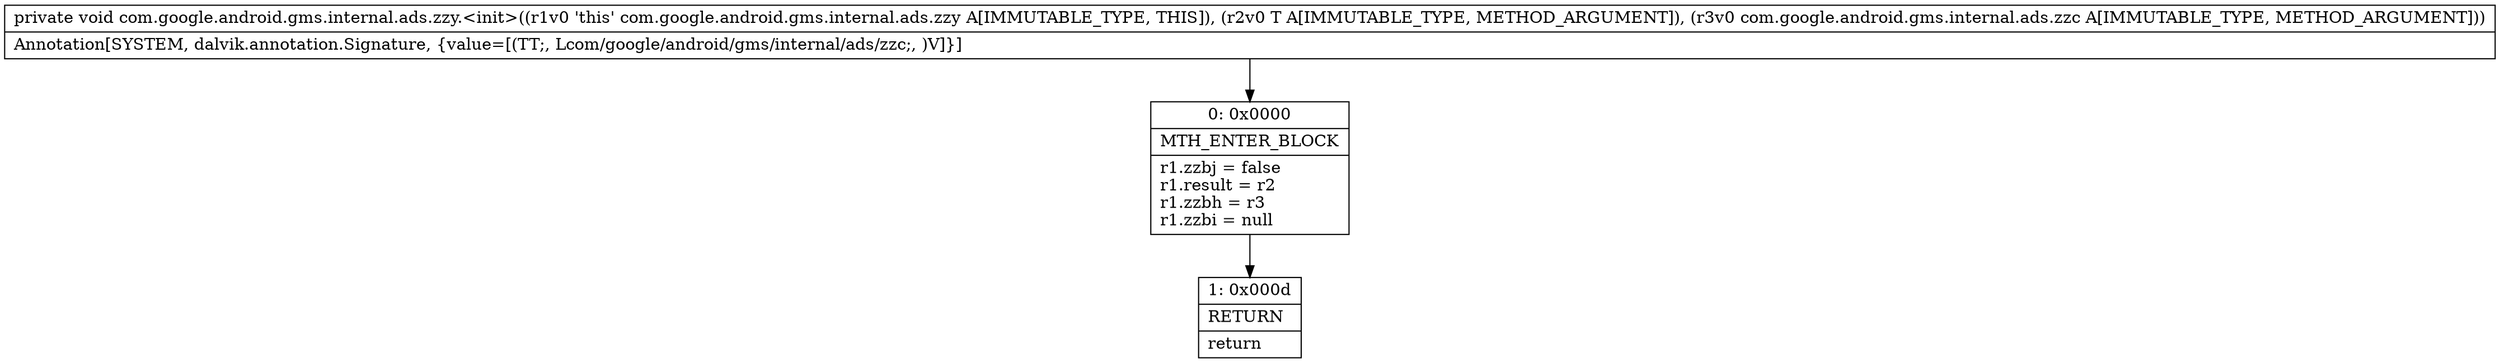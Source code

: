 digraph "CFG forcom.google.android.gms.internal.ads.zzy.\<init\>(Ljava\/lang\/Object;Lcom\/google\/android\/gms\/internal\/ads\/zzc;)V" {
Node_0 [shape=record,label="{0\:\ 0x0000|MTH_ENTER_BLOCK\l|r1.zzbj = false\lr1.result = r2\lr1.zzbh = r3\lr1.zzbi = null\l}"];
Node_1 [shape=record,label="{1\:\ 0x000d|RETURN\l|return\l}"];
MethodNode[shape=record,label="{private void com.google.android.gms.internal.ads.zzy.\<init\>((r1v0 'this' com.google.android.gms.internal.ads.zzy A[IMMUTABLE_TYPE, THIS]), (r2v0 T A[IMMUTABLE_TYPE, METHOD_ARGUMENT]), (r3v0 com.google.android.gms.internal.ads.zzc A[IMMUTABLE_TYPE, METHOD_ARGUMENT]))  | Annotation[SYSTEM, dalvik.annotation.Signature, \{value=[(TT;, Lcom\/google\/android\/gms\/internal\/ads\/zzc;, )V]\}]\l}"];
MethodNode -> Node_0;
Node_0 -> Node_1;
}

